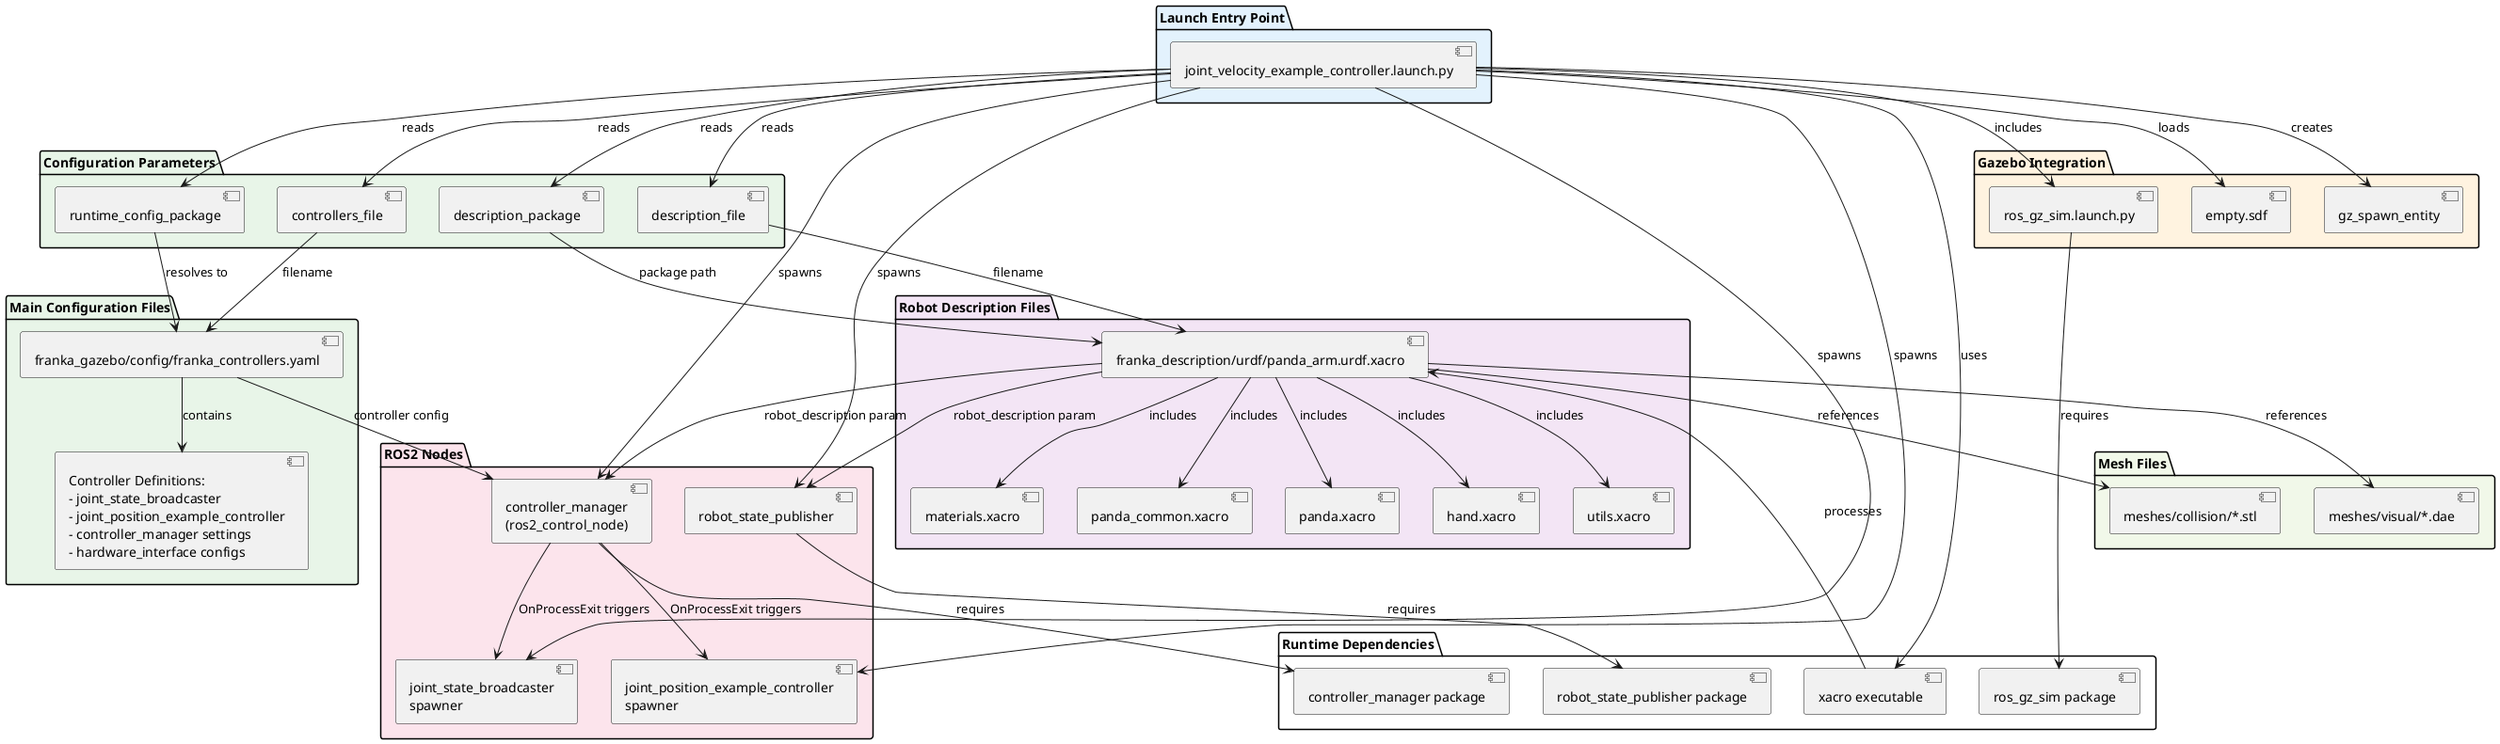 @startuml Franka_Gazebo_File_Dependencies

!define LAUNCH_COLOR #E3F2FD
!define CONFIG_COLOR #E8F5E8  
!define ROBOT_COLOR #F3E5F5
!define GAZEBO_COLOR #FFF3E0
!define NODE_COLOR #FCE4EC
!define MESH_COLOR #F1F8E9

package "Launch Entry Point" LAUNCH_COLOR {
    [joint_velocity_example_controller.launch.py] as launch
}

package "Configuration Parameters" CONFIG_COLOR {
    [runtime_config_package] as rcp
    [controllers_file] as cf
    [description_package] as dp  
    [description_file] as df
}

package "Main Configuration Files" CONFIG_COLOR {
    [franka_gazebo/config/franka_controllers.yaml] as controllers_yaml
    [Controller Definitions:\n- joint_state_broadcaster\n- joint_position_example_controller\n- controller_manager settings\n- hardware_interface configs] as controller_details
}

package "Robot Description Files" ROBOT_COLOR {
    [franka_description/urdf/panda_arm.urdf.xacro] as main_urdf
    [panda_common.xacro] as common
    [panda.xacro] as panda
    [hand.xacro] as hand
    [utils.xacro] as utils
    [materials.xacro] as materials
}

package "Mesh Files" MESH_COLOR {
    [meshes/visual/*.dae] as visual_meshes
    [meshes/collision/*.stl] as collision_meshes
}

package "Gazebo Integration" GAZEBO_COLOR {
    [ros_gz_sim.launch.py] as gz_launch
    [empty.sdf] as world_file
    [gz_spawn_entity] as spawn_entity
}

package "ROS2 Nodes" NODE_COLOR {
    [robot_state_publisher] as rsp
    [controller_manager\n(ros2_control_node)] as cm
    [joint_state_broadcaster\nspawner] as jsb
    [joint_position_example_controller\nspawner] as jpec
}

package "Runtime Dependencies" {
    [xacro executable] as xacro_exec
    [controller_manager package] as cm_pkg
    [robot_state_publisher package] as rsp_pkg
    [ros_gz_sim package] as gz_pkg
}

' Main flow connections
launch --> rcp : reads
launch --> cf : reads  
launch --> dp : reads
launch --> df : reads

rcp --> controllers_yaml : resolves to
cf --> controllers_yaml : filename
dp --> main_urdf : package path
df --> main_urdf : filename

' Robot description includes
main_urdf --> common : includes
main_urdf --> panda : includes
main_urdf --> hand : includes
main_urdf --> utils : includes
main_urdf --> materials : includes
main_urdf --> visual_meshes : references
main_urdf --> collision_meshes : references

' Controller configuration
controllers_yaml --> controller_details : contains

' Gazebo setup
launch --> gz_launch : includes
launch --> world_file : loads
launch --> spawn_entity : creates

' Node spawning  
launch --> rsp : spawns
launch --> cm : spawns
launch --> jsb : spawns
launch --> jpec : spawns

' Runtime dependencies
launch --> xacro_exec : uses
rsp --> rsp_pkg : requires
cm --> cm_pkg : requires
gz_launch --> gz_pkg : requires

' Data flow for robot description
xacro_exec --> main_urdf : processes
main_urdf --> rsp : robot_description param
main_urdf --> cm : robot_description param
controllers_yaml --> cm : controller config

' Event handling connections
cm --> jsb : OnProcessExit triggers
cm --> jpec : OnProcessExit triggers

@enduml